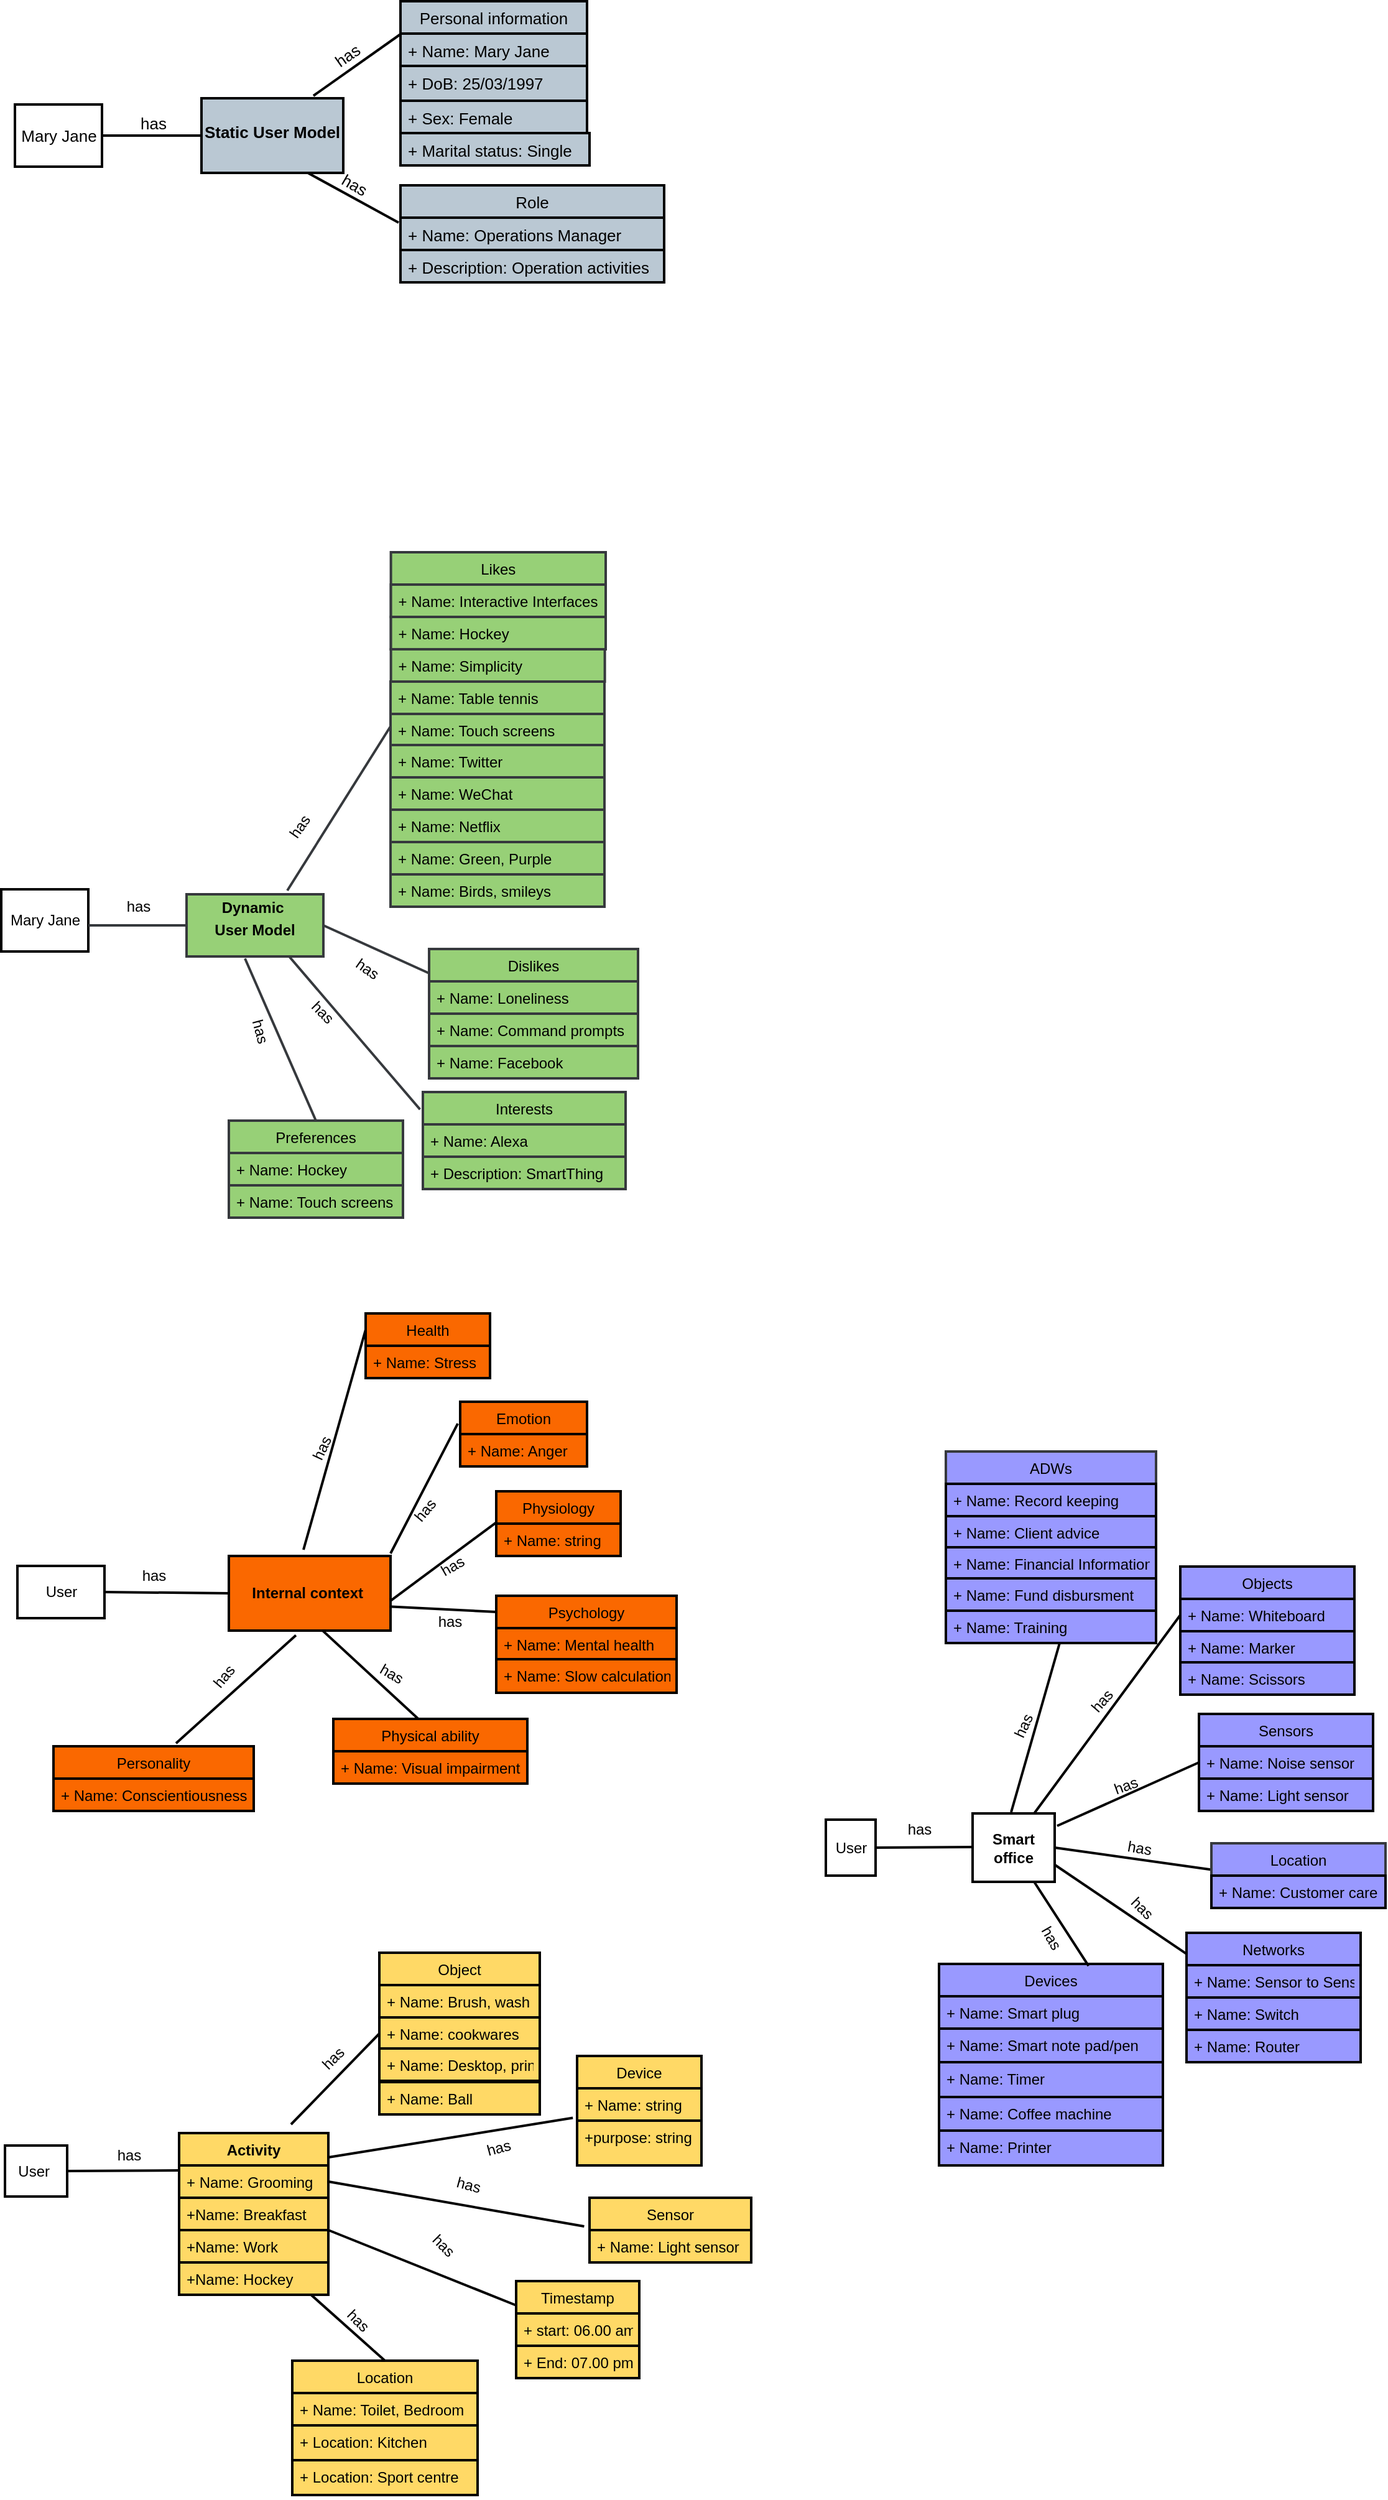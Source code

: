 <mxfile version="20.5.3" type="github">
  <diagram id="Bp2Dv1LTaWJT7jzbfcM8" name="Page-1">
    <mxGraphModel dx="1422" dy="1513" grid="0" gridSize="10" guides="1" tooltips="1" connect="1" arrows="1" fold="1" page="1" pageScale="1" pageWidth="827" pageHeight="1169" math="0" shadow="0">
      <root>
        <mxCell id="0" />
        <mxCell id="1" parent="0" />
        <mxCell id="ATSnxGeb57XHxsGHP6tk-2" value="Personal information" style="swimlane;fontStyle=0;childLayout=stackLayout;horizontal=1;startSize=26;fillColor=#BAC8D3;horizontalStack=0;resizeParent=1;resizeParentMax=0;resizeLast=0;collapsible=1;marginBottom=0;strokeColor=#000000;strokeWidth=2;fontSize=13;" parent="1" vertex="1">
          <mxGeometry x="-442" y="-273" width="150" height="106" as="geometry" />
        </mxCell>
        <mxCell id="ATSnxGeb57XHxsGHP6tk-3" value="+ Name: Mary Jane" style="text;strokeColor=#000000;fillColor=#bac8d3;align=left;verticalAlign=top;spacingLeft=4;spacingRight=4;overflow=hidden;rotatable=0;points=[[0,0.5],[1,0.5]];portConstraint=eastwest;strokeWidth=2;fontSize=13;" parent="ATSnxGeb57XHxsGHP6tk-2" vertex="1">
          <mxGeometry y="26" width="150" height="26" as="geometry" />
        </mxCell>
        <mxCell id="ATSnxGeb57XHxsGHP6tk-4" value="+ DoB: 25/03/1997" style="text;strokeColor=#000000;fillColor=#bac8d3;align=left;verticalAlign=top;spacingLeft=4;spacingRight=4;overflow=hidden;rotatable=0;points=[[0,0.5],[1,0.5]];portConstraint=eastwest;strokeWidth=2;fontSize=13;" parent="ATSnxGeb57XHxsGHP6tk-2" vertex="1">
          <mxGeometry y="52" width="150" height="28" as="geometry" />
        </mxCell>
        <mxCell id="ATSnxGeb57XHxsGHP6tk-5" value="+ Sex: Female" style="text;strokeColor=#000000;fillColor=#bac8d3;align=left;verticalAlign=top;spacingLeft=4;spacingRight=4;overflow=hidden;rotatable=0;points=[[0,0.5],[1,0.5]];portConstraint=eastwest;strokeWidth=2;fontSize=13;" parent="ATSnxGeb57XHxsGHP6tk-2" vertex="1">
          <mxGeometry y="80" width="150" height="26" as="geometry" />
        </mxCell>
        <mxCell id="ATSnxGeb57XHxsGHP6tk-6" value="Role" style="swimlane;fontStyle=0;childLayout=stackLayout;horizontal=1;startSize=26;fillColor=#bac8d3;horizontalStack=0;resizeParent=1;resizeParentMax=0;resizeLast=0;collapsible=1;marginBottom=0;strokeColor=#000000;strokeWidth=2;fontSize=13;" parent="1" vertex="1">
          <mxGeometry x="-442" y="-125" width="212" height="78" as="geometry" />
        </mxCell>
        <mxCell id="ATSnxGeb57XHxsGHP6tk-7" value="+ Name: Operations Manager" style="text;strokeColor=#000000;fillColor=#bac8d3;align=left;verticalAlign=top;spacingLeft=4;spacingRight=4;overflow=hidden;rotatable=0;points=[[0,0.5],[1,0.5]];portConstraint=eastwest;strokeWidth=2;fontSize=13;" parent="ATSnxGeb57XHxsGHP6tk-6" vertex="1">
          <mxGeometry y="26" width="212" height="26" as="geometry" />
        </mxCell>
        <mxCell id="ATSnxGeb57XHxsGHP6tk-8" value="+ Description: Operation activities" style="text;strokeColor=#000000;fillColor=#bac8d3;align=left;verticalAlign=top;spacingLeft=4;spacingRight=4;overflow=hidden;rotatable=0;points=[[0,0.5],[1,0.5]];portConstraint=eastwest;strokeWidth=2;fontSize=13;" parent="ATSnxGeb57XHxsGHP6tk-6" vertex="1">
          <mxGeometry y="52" width="212" height="26" as="geometry" />
        </mxCell>
        <mxCell id="ATSnxGeb57XHxsGHP6tk-9" value="" style="endArrow=none;html=1;rounded=0;fillColor=#bac8d3;strokeColor=#000000;strokeWidth=2;entryX=0;entryY=0.25;entryDx=0;entryDy=0;fontSize=13;" parent="1" target="ATSnxGeb57XHxsGHP6tk-2" edge="1">
          <mxGeometry width="50" height="50" relative="1" as="geometry">
            <mxPoint x="-512" y="-197" as="sourcePoint" />
            <mxPoint x="-282" y="-315" as="targetPoint" />
          </mxGeometry>
        </mxCell>
        <mxCell id="ATSnxGeb57XHxsGHP6tk-10" value="" style="endArrow=none;html=1;rounded=0;exitX=0.75;exitY=1;exitDx=0;exitDy=0;entryX=-0.007;entryY=0.154;entryDx=0;entryDy=0;entryPerimeter=0;fillColor=#bac8d3;strokeColor=#000000;strokeWidth=2;fontSize=13;" parent="1" source="ATSnxGeb57XHxsGHP6tk-13" target="ATSnxGeb57XHxsGHP6tk-7" edge="1">
          <mxGeometry width="50" height="50" relative="1" as="geometry">
            <mxPoint x="-397" y="-175" as="sourcePoint" />
            <mxPoint x="-282" y="-115" as="targetPoint" />
          </mxGeometry>
        </mxCell>
        <mxCell id="ATSnxGeb57XHxsGHP6tk-11" value="has" style="text;html=1;align=center;verticalAlign=middle;resizable=0;points=[];autosize=1;rotation=30;strokeWidth=0;strokeColor=none;fontSize=13;" parent="1" vertex="1">
          <mxGeometry x="-495" y="-136" width="31" height="20" as="geometry" />
        </mxCell>
        <mxCell id="ATSnxGeb57XHxsGHP6tk-12" value="Mary Jane" style="html=1;strokeWidth=2;strokeColor=#000000;fontSize=13;" parent="1" vertex="1">
          <mxGeometry x="-752" y="-190" width="70" height="50" as="geometry" />
        </mxCell>
        <mxCell id="ATSnxGeb57XHxsGHP6tk-13" value="&lt;p style=&quot;margin: 4px 0px 0px; text-align: center; font-size: 13px;&quot;&gt;&lt;br style=&quot;font-size: 13px;&quot;&gt;&lt;b style=&quot;font-size: 13px;&quot;&gt;Static User Model&lt;/b&gt;&lt;/p&gt;" style="verticalAlign=top;align=left;overflow=fill;fontSize=13;fontFamily=Helvetica;html=1;strokeColor=#000000;strokeWidth=2;fillColor=#bac8d3;" parent="1" vertex="1">
          <mxGeometry x="-602" y="-195" width="114" height="60" as="geometry" />
        </mxCell>
        <mxCell id="ATSnxGeb57XHxsGHP6tk-14" value="" style="endArrow=none;html=1;rounded=0;strokeWidth=2;entryX=0;entryY=0.5;entryDx=0;entryDy=0;strokeColor=#000000;fontSize=13;" parent="1" target="ATSnxGeb57XHxsGHP6tk-13" edge="1">
          <mxGeometry width="50" height="50" relative="1" as="geometry">
            <mxPoint x="-682" y="-165" as="sourcePoint" />
            <mxPoint x="-532" y="-215" as="targetPoint" />
          </mxGeometry>
        </mxCell>
        <mxCell id="ATSnxGeb57XHxsGHP6tk-15" value="has" style="text;html=1;align=center;verticalAlign=middle;resizable=0;points=[];autosize=1;rotation=-35;strokeWidth=0;strokeColor=none;fontSize=13;" parent="1" vertex="1">
          <mxGeometry x="-501" y="-239" width="31" height="20" as="geometry" />
        </mxCell>
        <mxCell id="ATSnxGeb57XHxsGHP6tk-16" value="has" style="text;html=1;align=center;verticalAlign=middle;resizable=0;points=[];autosize=1;strokeColor=none;fillColor=none;fontSize=13;" parent="1" vertex="1">
          <mxGeometry x="-657" y="-185" width="31" height="20" as="geometry" />
        </mxCell>
        <mxCell id="ATSnxGeb57XHxsGHP6tk-17" value="+ Marital status: Single" style="text;strokeColor=#000000;fillColor=#bac8d3;align=left;verticalAlign=top;spacingLeft=4;spacingRight=4;overflow=hidden;rotatable=0;points=[[0,0.5],[1,0.5]];portConstraint=eastwest;strokeWidth=2;fontSize=13;" parent="1" vertex="1">
          <mxGeometry x="-442" y="-167" width="152" height="26" as="geometry" />
        </mxCell>
        <mxCell id="ATSnxGeb57XHxsGHP6tk-18" value="Mary Jane" style="html=1;strokeWidth=2;" parent="1" vertex="1">
          <mxGeometry x="-763" y="441" width="70" height="50" as="geometry" />
        </mxCell>
        <mxCell id="ATSnxGeb57XHxsGHP6tk-19" value="&lt;p style=&quot;margin: 0px ; margin-top: 4px ; text-align: center&quot;&gt;&lt;b&gt;Dynamic&amp;nbsp;&lt;/b&gt;&lt;/p&gt;&lt;p style=&quot;margin: 0px ; margin-top: 4px ; text-align: center&quot;&gt;&lt;b&gt;User Model&lt;/b&gt;&lt;/p&gt;" style="verticalAlign=top;align=left;overflow=fill;fontSize=12;fontFamily=Helvetica;html=1;strokeColor=#36393d;strokeWidth=2;fillColor=#97D077;" parent="1" vertex="1">
          <mxGeometry x="-614" y="445" width="110" height="50" as="geometry" />
        </mxCell>
        <mxCell id="ATSnxGeb57XHxsGHP6tk-20" value="" style="endArrow=none;html=1;rounded=0;strokeWidth=2;entryX=0;entryY=0.5;entryDx=0;entryDy=0;fillColor=#cdeb8b;strokeColor=#36393d;" parent="1" target="ATSnxGeb57XHxsGHP6tk-19" edge="1">
          <mxGeometry width="50" height="50" relative="1" as="geometry">
            <mxPoint x="-693" y="470" as="sourcePoint" />
            <mxPoint x="-614" y="465" as="targetPoint" />
          </mxGeometry>
        </mxCell>
        <mxCell id="ATSnxGeb57XHxsGHP6tk-21" value="has" style="text;html=1;align=center;verticalAlign=middle;resizable=0;points=[];autosize=1;strokeColor=#FFFFFF;fillColor=#FFFFFF;strokeWidth=2;" parent="1" vertex="1">
          <mxGeometry x="-668" y="445" width="30" height="20" as="geometry" />
        </mxCell>
        <mxCell id="ATSnxGeb57XHxsGHP6tk-22" value="Likes" style="swimlane;fontStyle=0;childLayout=stackLayout;horizontal=1;startSize=26;fillColor=#97D077;horizontalStack=0;resizeParent=1;resizeParentMax=0;resizeLast=0;collapsible=1;marginBottom=0;strokeColor=#36393d;strokeWidth=2;" parent="1" vertex="1">
          <mxGeometry x="-449.71" y="170" width="172.71" height="78" as="geometry" />
        </mxCell>
        <mxCell id="ATSnxGeb57XHxsGHP6tk-23" value="+ Name: Interactive Interfaces" style="text;strokeColor=#36393d;fillColor=#97D077;align=left;verticalAlign=top;spacingLeft=4;spacingRight=4;overflow=hidden;rotatable=0;points=[[0,0.5],[1,0.5]];portConstraint=eastwest;strokeWidth=2;" parent="ATSnxGeb57XHxsGHP6tk-22" vertex="1">
          <mxGeometry y="26" width="172.71" height="26" as="geometry" />
        </mxCell>
        <mxCell id="ATSnxGeb57XHxsGHP6tk-24" value="+ Name: Hockey" style="text;strokeColor=#36393d;fillColor=#97D077;align=left;verticalAlign=top;spacingLeft=4;spacingRight=4;overflow=hidden;rotatable=0;points=[[0,0.5],[1,0.5]];portConstraint=eastwest;strokeWidth=2;" parent="ATSnxGeb57XHxsGHP6tk-22" vertex="1">
          <mxGeometry y="52" width="172.71" height="26" as="geometry" />
        </mxCell>
        <mxCell id="ATSnxGeb57XHxsGHP6tk-25" value="Dislikes" style="swimlane;fontStyle=0;childLayout=stackLayout;horizontal=1;startSize=26;fillColor=#97D077;horizontalStack=0;resizeParent=1;resizeParentMax=0;resizeLast=0;collapsible=1;marginBottom=0;strokeColor=#36393d;strokeWidth=2;" parent="1" vertex="1">
          <mxGeometry x="-419" y="489" width="168" height="78" as="geometry" />
        </mxCell>
        <mxCell id="ATSnxGeb57XHxsGHP6tk-26" value="+ Name: Loneliness" style="text;strokeColor=#36393d;fillColor=#97D077;align=left;verticalAlign=top;spacingLeft=4;spacingRight=4;overflow=hidden;rotatable=0;points=[[0,0.5],[1,0.5]];portConstraint=eastwest;strokeWidth=2;" parent="ATSnxGeb57XHxsGHP6tk-25" vertex="1">
          <mxGeometry y="26" width="168" height="26" as="geometry" />
        </mxCell>
        <mxCell id="ATSnxGeb57XHxsGHP6tk-27" value="+ Name: Command prompts" style="text;strokeColor=#36393d;fillColor=#97D077;align=left;verticalAlign=top;spacingLeft=4;spacingRight=4;overflow=hidden;rotatable=0;points=[[0,0.5],[1,0.5]];portConstraint=eastwest;strokeWidth=2;" parent="ATSnxGeb57XHxsGHP6tk-25" vertex="1">
          <mxGeometry y="52" width="168" height="26" as="geometry" />
        </mxCell>
        <mxCell id="ATSnxGeb57XHxsGHP6tk-28" value="Preferences" style="swimlane;fontStyle=0;childLayout=stackLayout;horizontal=1;startSize=26;fillColor=#97D077;horizontalStack=0;resizeParent=1;resizeParentMax=0;resizeLast=0;collapsible=1;marginBottom=0;strokeColor=#36393d;strokeWidth=2;" parent="1" vertex="1">
          <mxGeometry x="-580" y="627" width="140" height="78" as="geometry" />
        </mxCell>
        <mxCell id="ATSnxGeb57XHxsGHP6tk-29" value="+ Name: Hockey" style="text;strokeColor=#36393d;fillColor=#97D077;align=left;verticalAlign=top;spacingLeft=4;spacingRight=4;overflow=hidden;rotatable=0;points=[[0,0.5],[1,0.5]];portConstraint=eastwest;strokeWidth=2;" parent="ATSnxGeb57XHxsGHP6tk-28" vertex="1">
          <mxGeometry y="26" width="140" height="26" as="geometry" />
        </mxCell>
        <mxCell id="ATSnxGeb57XHxsGHP6tk-30" value="+ Name: Touch screens" style="text;strokeColor=#36393d;fillColor=#97D077;align=left;verticalAlign=top;spacingLeft=4;spacingRight=4;overflow=hidden;rotatable=0;points=[[0,0.5],[1,0.5]];portConstraint=eastwest;strokeWidth=2;" parent="ATSnxGeb57XHxsGHP6tk-28" vertex="1">
          <mxGeometry y="52" width="140" height="26" as="geometry" />
        </mxCell>
        <mxCell id="ATSnxGeb57XHxsGHP6tk-31" value="Interests" style="swimlane;fontStyle=0;childLayout=stackLayout;horizontal=1;startSize=26;fillColor=#97D077;horizontalStack=0;resizeParent=1;resizeParentMax=0;resizeLast=0;collapsible=1;marginBottom=0;strokeColor=#36393d;strokeWidth=2;" parent="1" vertex="1">
          <mxGeometry x="-424" y="604" width="163" height="78" as="geometry" />
        </mxCell>
        <mxCell id="ATSnxGeb57XHxsGHP6tk-32" value="+ Name: Alexa" style="text;strokeColor=#36393d;fillColor=#97D077;align=left;verticalAlign=top;spacingLeft=4;spacingRight=4;overflow=hidden;rotatable=0;points=[[0,0.5],[1,0.5]];portConstraint=eastwest;strokeWidth=2;" parent="ATSnxGeb57XHxsGHP6tk-31" vertex="1">
          <mxGeometry y="26" width="163" height="26" as="geometry" />
        </mxCell>
        <mxCell id="ATSnxGeb57XHxsGHP6tk-33" value="+ Description: SmartThing" style="text;strokeColor=#36393d;fillColor=#97D077;align=left;verticalAlign=top;spacingLeft=4;spacingRight=4;overflow=hidden;rotatable=0;points=[[0,0.5],[1,0.5]];portConstraint=eastwest;strokeWidth=2;" parent="ATSnxGeb57XHxsGHP6tk-31" vertex="1">
          <mxGeometry y="52" width="163" height="26" as="geometry" />
        </mxCell>
        <mxCell id="ATSnxGeb57XHxsGHP6tk-34" value="" style="endArrow=none;html=1;rounded=0;strokeWidth=2;fillColor=#cdeb8b;strokeColor=#36393d;" parent="1" edge="1">
          <mxGeometry width="50" height="50" relative="1" as="geometry">
            <mxPoint x="-533" y="442" as="sourcePoint" />
            <mxPoint x="-450" y="310" as="targetPoint" />
          </mxGeometry>
        </mxCell>
        <mxCell id="ATSnxGeb57XHxsGHP6tk-35" value="" style="endArrow=none;html=1;rounded=0;strokeWidth=2;exitX=1;exitY=0.5;exitDx=0;exitDy=0;entryX=0;entryY=0.25;entryDx=0;entryDy=0;fillColor=#cdeb8b;strokeColor=#36393d;" parent="1" source="ATSnxGeb57XHxsGHP6tk-19" target="ATSnxGeb57XHxsGHP6tk-25" edge="1">
          <mxGeometry width="50" height="50" relative="1" as="geometry">
            <mxPoint x="-563" y="585" as="sourcePoint" />
            <mxPoint x="-433" y="505" as="targetPoint" />
          </mxGeometry>
        </mxCell>
        <mxCell id="ATSnxGeb57XHxsGHP6tk-36" value="" style="endArrow=none;html=1;rounded=0;strokeWidth=2;entryX=0.427;entryY=1.033;entryDx=0;entryDy=0;entryPerimeter=0;fillColor=#cdeb8b;strokeColor=#36393d;exitX=0.5;exitY=0;exitDx=0;exitDy=0;" parent="1" source="ATSnxGeb57XHxsGHP6tk-28" target="ATSnxGeb57XHxsGHP6tk-19" edge="1">
          <mxGeometry width="50" height="50" relative="1" as="geometry">
            <mxPoint x="-566" y="625" as="sourcePoint" />
            <mxPoint x="-583" y="553" as="targetPoint" />
          </mxGeometry>
        </mxCell>
        <mxCell id="ATSnxGeb57XHxsGHP6tk-37" value="" style="endArrow=none;html=1;rounded=0;strokeWidth=2;exitX=0.75;exitY=1;exitDx=0;exitDy=0;entryX=-0.014;entryY=0.179;entryDx=0;entryDy=0;entryPerimeter=0;fillColor=#cdeb8b;strokeColor=#36393d;" parent="1" source="ATSnxGeb57XHxsGHP6tk-19" target="ATSnxGeb57XHxsGHP6tk-31" edge="1">
          <mxGeometry width="50" height="50" relative="1" as="geometry">
            <mxPoint x="-533" y="585" as="sourcePoint" />
            <mxPoint x="-483" y="535" as="targetPoint" />
          </mxGeometry>
        </mxCell>
        <mxCell id="ATSnxGeb57XHxsGHP6tk-38" value="has" style="text;html=1;align=center;verticalAlign=middle;resizable=0;points=[];autosize=1;strokeColor=#FFFFFF;fillColor=#FFFFFF;rotation=-55;strokeWidth=0;" parent="1" vertex="1">
          <mxGeometry x="-538" y="381" width="30" height="20" as="geometry" />
        </mxCell>
        <mxCell id="ATSnxGeb57XHxsGHP6tk-39" value="has" style="text;html=1;align=center;verticalAlign=middle;resizable=0;points=[];autosize=1;strokeColor=#FFFFFF;fillColor=#FFFFFF;rotation=35;strokeWidth=0;" parent="1" vertex="1">
          <mxGeometry x="-484" y="495" width="30" height="20" as="geometry" />
        </mxCell>
        <mxCell id="ATSnxGeb57XHxsGHP6tk-40" value="has" style="text;html=1;align=center;verticalAlign=middle;resizable=0;points=[];autosize=1;rotation=45;" parent="1" vertex="1">
          <mxGeometry x="-519.76" y="530" width="30" height="20" as="geometry" />
        </mxCell>
        <mxCell id="ATSnxGeb57XHxsGHP6tk-41" value="has" style="text;html=1;align=center;verticalAlign=middle;resizable=0;points=[];autosize=1;rotation=75;" parent="1" vertex="1">
          <mxGeometry x="-570" y="545" width="30" height="20" as="geometry" />
        </mxCell>
        <mxCell id="ATSnxGeb57XHxsGHP6tk-42" value="+ Name: Table tennis" style="text;strokeColor=#36393d;fillColor=#97D077;align=left;verticalAlign=top;spacingLeft=4;spacingRight=4;overflow=hidden;rotatable=0;points=[[0,0.5],[1,0.5]];portConstraint=eastwest;strokeWidth=2;" parent="1" vertex="1">
          <mxGeometry x="-450" y="274" width="172" height="26" as="geometry" />
        </mxCell>
        <mxCell id="ATSnxGeb57XHxsGHP6tk-43" value="+ Name: Touch screens" style="text;strokeColor=#36393d;fillColor=#97D077;align=left;verticalAlign=top;spacingLeft=4;spacingRight=4;overflow=hidden;rotatable=0;points=[[0,0.5],[1,0.5]];portConstraint=eastwest;strokeWidth=2;" parent="1" vertex="1">
          <mxGeometry x="-450" y="300" width="172" height="26" as="geometry" />
        </mxCell>
        <mxCell id="ATSnxGeb57XHxsGHP6tk-45" value="+ Name: Twitter" style="text;strokeColor=#36393d;fillColor=#97D077;align=left;verticalAlign=top;spacingLeft=4;spacingRight=4;overflow=hidden;rotatable=0;points=[[0,0.5],[1,0.5]];portConstraint=eastwest;strokeWidth=2;" parent="1" vertex="1">
          <mxGeometry x="-450" y="325" width="172" height="26" as="geometry" />
        </mxCell>
        <mxCell id="ATSnxGeb57XHxsGHP6tk-46" value="+ Name: WeChat" style="text;strokeColor=#36393d;fillColor=#97D077;align=left;verticalAlign=top;spacingLeft=4;spacingRight=4;overflow=hidden;rotatable=0;points=[[0,0.5],[1,0.5]];portConstraint=eastwest;strokeWidth=2;" parent="1" vertex="1">
          <mxGeometry x="-450" y="351" width="172" height="26" as="geometry" />
        </mxCell>
        <mxCell id="ATSnxGeb57XHxsGHP6tk-47" value="+ Name: Netflix" style="text;strokeColor=#36393d;fillColor=#97D077;align=left;verticalAlign=top;spacingLeft=4;spacingRight=4;overflow=hidden;rotatable=0;points=[[0,0.5],[1,0.5]];portConstraint=eastwest;strokeWidth=2;" parent="1" vertex="1">
          <mxGeometry x="-450" y="377" width="172" height="26" as="geometry" />
        </mxCell>
        <mxCell id="ATSnxGeb57XHxsGHP6tk-48" value="+ Name: Facebook" style="text;strokeColor=#36393d;fillColor=#97D077;align=left;verticalAlign=top;spacingLeft=4;spacingRight=4;overflow=hidden;rotatable=0;points=[[0,0.5],[1,0.5]];portConstraint=eastwest;strokeWidth=2;" parent="1" vertex="1">
          <mxGeometry x="-419" y="567" width="168" height="26" as="geometry" />
        </mxCell>
        <mxCell id="ATSnxGeb57XHxsGHP6tk-49" value="User" style="html=1;fontSize=12;strokeWidth=2;" parent="1" vertex="1">
          <mxGeometry x="-750" y="985" width="70" height="42" as="geometry" />
        </mxCell>
        <mxCell id="ATSnxGeb57XHxsGHP6tk-50" value="Psychology" style="swimlane;fontStyle=0;align=center;verticalAlign=top;childLayout=stackLayout;horizontal=1;startSize=26;horizontalStack=0;resizeParent=1;resizeParentMax=0;resizeLast=0;collapsible=1;marginBottom=0;fillColor=#fa6800;strokeColor=#000000;strokeWidth=2;fontColor=#000000;fontSize=12;" parent="1" vertex="1">
          <mxGeometry x="-365" y="1009" width="145" height="52" as="geometry" />
        </mxCell>
        <mxCell id="ATSnxGeb57XHxsGHP6tk-51" value="+ Name: Mental health" style="text;strokeColor=#000000;fillColor=#fa6800;align=left;verticalAlign=top;spacingLeft=4;spacingRight=4;overflow=hidden;rotatable=0;points=[[0,0.5],[1,0.5]];portConstraint=eastwest;strokeWidth=2;fontColor=#000000;fontSize=12;" parent="ATSnxGeb57XHxsGHP6tk-50" vertex="1">
          <mxGeometry y="26" width="145" height="26" as="geometry" />
        </mxCell>
        <mxCell id="ATSnxGeb57XHxsGHP6tk-53" value="Health" style="swimlane;fontStyle=0;align=center;verticalAlign=top;childLayout=stackLayout;horizontal=1;startSize=26;horizontalStack=0;resizeParent=1;resizeParentMax=0;resizeLast=0;collapsible=1;marginBottom=0;fillColor=#fa6800;strokeColor=#000000;strokeWidth=2;fontColor=#000000;fontSize=12;" parent="1" vertex="1">
          <mxGeometry x="-470" y="782" width="100" height="52" as="geometry" />
        </mxCell>
        <mxCell id="ATSnxGeb57XHxsGHP6tk-54" value="+ Name: Stress" style="text;strokeColor=#000000;fillColor=#fa6800;align=left;verticalAlign=top;spacingLeft=4;spacingRight=4;overflow=hidden;rotatable=0;points=[[0,0.5],[1,0.5]];portConstraint=eastwest;strokeWidth=2;fontColor=#000000;fontSize=12;" parent="ATSnxGeb57XHxsGHP6tk-53" vertex="1">
          <mxGeometry y="26" width="100" height="26" as="geometry" />
        </mxCell>
        <mxCell id="ATSnxGeb57XHxsGHP6tk-56" value="Emotion" style="swimlane;fontStyle=0;align=center;verticalAlign=top;childLayout=stackLayout;horizontal=1;startSize=26;horizontalStack=0;resizeParent=1;resizeParentMax=0;resizeLast=0;collapsible=1;marginBottom=0;fillColor=#FA6800;strokeColor=#000000;strokeWidth=2;fontColor=#000000;fontSize=12;" parent="1" vertex="1">
          <mxGeometry x="-394" y="853" width="102" height="52" as="geometry" />
        </mxCell>
        <mxCell id="ATSnxGeb57XHxsGHP6tk-57" value="+ Name: Anger" style="text;strokeColor=#000000;fillColor=#fa6800;align=left;verticalAlign=top;spacingLeft=4;spacingRight=4;overflow=hidden;rotatable=0;points=[[0,0.5],[1,0.5]];portConstraint=eastwest;strokeWidth=2;fontColor=#000000;fontSize=12;" parent="ATSnxGeb57XHxsGHP6tk-56" vertex="1">
          <mxGeometry y="26" width="102" height="26" as="geometry" />
        </mxCell>
        <mxCell id="ATSnxGeb57XHxsGHP6tk-59" value="Physiology" style="swimlane;fontStyle=0;align=center;verticalAlign=top;childLayout=stackLayout;horizontal=1;startSize=26;horizontalStack=0;resizeParent=1;resizeParentMax=0;resizeLast=0;collapsible=1;marginBottom=0;fillColor=#fa6800;strokeColor=#000000;strokeWidth=2;fontColor=#000000;fontSize=12;" parent="1" vertex="1">
          <mxGeometry x="-365" y="925" width="100" height="52" as="geometry" />
        </mxCell>
        <mxCell id="ATSnxGeb57XHxsGHP6tk-60" value="+ Name: string" style="text;strokeColor=#000000;fillColor=#fa6800;align=left;verticalAlign=top;spacingLeft=4;spacingRight=4;overflow=hidden;rotatable=0;points=[[0,0.5],[1,0.5]];portConstraint=eastwest;strokeWidth=2;fontColor=#000000;fontSize=12;" parent="ATSnxGeb57XHxsGHP6tk-59" vertex="1">
          <mxGeometry y="26" width="100" height="26" as="geometry" />
        </mxCell>
        <mxCell id="ATSnxGeb57XHxsGHP6tk-62" value="" style="endArrow=none;html=1;rounded=0;entryX=0;entryY=0.25;entryDx=0;entryDy=0;fontSize=12;strokeWidth=2;" parent="1" target="ATSnxGeb57XHxsGHP6tk-53" edge="1">
          <mxGeometry width="50" height="50" relative="1" as="geometry">
            <mxPoint x="-520" y="972" as="sourcePoint" />
            <mxPoint x="-460" y="802" as="targetPoint" />
          </mxGeometry>
        </mxCell>
        <mxCell id="ATSnxGeb57XHxsGHP6tk-63" value="" style="endArrow=none;html=1;rounded=0;exitX=1;exitY=0.25;exitDx=0;exitDy=0;entryX=-0.019;entryY=0.337;entryDx=0;entryDy=0;entryPerimeter=0;fontSize=12;strokeWidth=2;" parent="1" target="ATSnxGeb57XHxsGHP6tk-56" edge="1">
          <mxGeometry width="50" height="50" relative="1" as="geometry">
            <mxPoint x="-450" y="975" as="sourcePoint" />
            <mxPoint x="-350" y="932" as="targetPoint" />
          </mxGeometry>
        </mxCell>
        <mxCell id="ATSnxGeb57XHxsGHP6tk-64" value="" style="endArrow=none;html=1;rounded=0;exitX=1;exitY=0.962;exitDx=0;exitDy=0;entryX=0;entryY=-0.038;entryDx=0;entryDy=0;entryPerimeter=0;exitPerimeter=0;fontSize=12;strokeWidth=2;" parent="1" target="ATSnxGeb57XHxsGHP6tk-60" edge="1">
          <mxGeometry width="50" height="50" relative="1" as="geometry">
            <mxPoint x="-450" y="1013.012" as="sourcePoint" />
            <mxPoint x="-370" y="1032" as="targetPoint" />
          </mxGeometry>
        </mxCell>
        <mxCell id="ATSnxGeb57XHxsGHP6tk-65" value="" style="endArrow=none;html=1;rounded=0;entryX=0;entryY=0.25;entryDx=0;entryDy=0;exitX=0.757;exitY=1.077;exitDx=0;exitDy=0;exitPerimeter=0;fontSize=12;strokeWidth=2;" parent="1" target="ATSnxGeb57XHxsGHP6tk-50" edge="1">
          <mxGeometry width="50" height="50" relative="1" as="geometry">
            <mxPoint x="-484.02" y="1016.002" as="sourcePoint" />
            <mxPoint x="-500" y="1082" as="targetPoint" />
          </mxGeometry>
        </mxCell>
        <mxCell id="ATSnxGeb57XHxsGHP6tk-66" value="" style="endArrow=none;html=1;rounded=0;exitX=1;exitY=0.5;exitDx=0;exitDy=0;entryX=0;entryY=0.5;entryDx=0;entryDy=0;fontSize=12;strokeWidth=2;" parent="1" source="ATSnxGeb57XHxsGHP6tk-49" target="ATSnxGeb57XHxsGHP6tk-77" edge="1">
          <mxGeometry width="50" height="50" relative="1" as="geometry">
            <mxPoint x="-660" y="1032" as="sourcePoint" />
            <mxPoint x="-590" y="1007.994" as="targetPoint" />
          </mxGeometry>
        </mxCell>
        <mxCell id="ATSnxGeb57XHxsGHP6tk-67" value="has" style="text;html=1;strokeColor=none;fillColor=none;align=center;verticalAlign=middle;whiteSpace=wrap;rounded=0;fontSize=12;strokeWidth=2;" parent="1" vertex="1">
          <mxGeometry x="-670" y="978" width="60" height="30" as="geometry" />
        </mxCell>
        <mxCell id="ATSnxGeb57XHxsGHP6tk-68" value="has" style="text;html=1;strokeColor=none;fillColor=none;align=center;verticalAlign=middle;whiteSpace=wrap;rounded=0;rotation=-65;fontSize=12;strokeWidth=2;" parent="1" vertex="1">
          <mxGeometry x="-534.76" y="875" width="60" height="30" as="geometry" />
        </mxCell>
        <mxCell id="ATSnxGeb57XHxsGHP6tk-69" value="has" style="text;html=1;strokeColor=none;fillColor=none;align=center;verticalAlign=middle;whiteSpace=wrap;rounded=0;rotation=-50;fontSize=12;strokeWidth=2;" parent="1" vertex="1">
          <mxGeometry x="-451.73" y="925" width="60" height="30" as="geometry" />
        </mxCell>
        <mxCell id="ATSnxGeb57XHxsGHP6tk-70" value="has" style="text;html=1;strokeColor=none;fillColor=none;align=center;verticalAlign=middle;whiteSpace=wrap;rounded=0;rotation=-30;fontSize=12;strokeWidth=2;" parent="1" vertex="1">
          <mxGeometry x="-429.56" y="970" width="60" height="30" as="geometry" />
        </mxCell>
        <mxCell id="ATSnxGeb57XHxsGHP6tk-71" value="has" style="text;html=1;strokeColor=none;fillColor=none;align=center;verticalAlign=middle;whiteSpace=wrap;rounded=0;rotation=0;fontSize=12;strokeWidth=2;" parent="1" vertex="1">
          <mxGeometry x="-432" y="1015" width="60" height="30" as="geometry" />
        </mxCell>
        <mxCell id="ATSnxGeb57XHxsGHP6tk-72" value="Physical ability" style="swimlane;fontStyle=0;align=center;verticalAlign=top;childLayout=stackLayout;horizontal=1;startSize=26;horizontalStack=0;resizeParent=1;resizeParentMax=0;resizeLast=0;collapsible=1;marginBottom=0;fillColor=#FA6800;strokeColor=#000000;strokeWidth=2;fontColor=#000000;fontSize=12;" parent="1" vertex="1">
          <mxGeometry x="-496" y="1108" width="156" height="52" as="geometry" />
        </mxCell>
        <mxCell id="ATSnxGeb57XHxsGHP6tk-73" value="+ Name: Visual impairment" style="text;strokeColor=#000000;fillColor=#FA6800;align=left;verticalAlign=top;spacingLeft=4;spacingRight=4;overflow=hidden;rotatable=0;points=[[0,0.5],[1,0.5]];portConstraint=eastwest;strokeWidth=2;fontColor=#000000;fontSize=12;" parent="ATSnxGeb57XHxsGHP6tk-72" vertex="1">
          <mxGeometry y="26" width="156" height="26" as="geometry" />
        </mxCell>
        <mxCell id="ATSnxGeb57XHxsGHP6tk-75" value="" style="endArrow=none;html=1;rounded=0;entryX=0.438;entryY=0;entryDx=0;entryDy=0;entryPerimeter=0;startArrow=none;exitX=0.538;exitY=0.917;exitDx=0;exitDy=0;exitPerimeter=0;fontSize=12;strokeWidth=2;" parent="1" source="ATSnxGeb57XHxsGHP6tk-77" target="ATSnxGeb57XHxsGHP6tk-72" edge="1">
          <mxGeometry width="50" height="50" relative="1" as="geometry">
            <mxPoint x="-510" y="1042" as="sourcePoint" />
            <mxPoint x="-520" y="1052" as="targetPoint" />
          </mxGeometry>
        </mxCell>
        <mxCell id="ATSnxGeb57XHxsGHP6tk-76" value="has" style="text;html=1;strokeColor=none;fillColor=none;align=center;verticalAlign=middle;whiteSpace=wrap;rounded=0;rotation=30;fontSize=12;strokeWidth=2;" parent="1" vertex="1">
          <mxGeometry x="-479" y="1057" width="60" height="30" as="geometry" />
        </mxCell>
        <mxCell id="ATSnxGeb57XHxsGHP6tk-77" value="&lt;b style=&quot;font-size: 12px;&quot;&gt;Internal context&amp;nbsp;&lt;/b&gt;" style="rounded=0;whiteSpace=wrap;html=1;strokeColor=#000000;strokeWidth=2;fillColor=#FA6800;fontSize=12;" parent="1" vertex="1">
          <mxGeometry x="-580" y="977" width="130" height="60" as="geometry" />
        </mxCell>
        <mxCell id="ATSnxGeb57XHxsGHP6tk-78" value="Personality" style="swimlane;fontStyle=0;align=center;verticalAlign=top;childLayout=stackLayout;horizontal=1;startSize=26;horizontalStack=0;resizeParent=1;resizeParentMax=0;resizeLast=0;collapsible=1;marginBottom=0;fillColor=#FA6800;strokeColor=#000000;strokeWidth=2;fontColor=#000000;fontSize=12;" parent="1" vertex="1">
          <mxGeometry x="-721" y="1130" width="161" height="52" as="geometry" />
        </mxCell>
        <mxCell id="ATSnxGeb57XHxsGHP6tk-79" value="+ Name: Conscientiousness" style="text;strokeColor=#000000;fillColor=#fa6800;align=left;verticalAlign=top;spacingLeft=4;spacingRight=4;overflow=hidden;rotatable=0;points=[[0,0.5],[1,0.5]];portConstraint=eastwest;strokeWidth=2;fontColor=#000000;fontSize=12;" parent="ATSnxGeb57XHxsGHP6tk-78" vertex="1">
          <mxGeometry y="26" width="161" height="26" as="geometry" />
        </mxCell>
        <mxCell id="ATSnxGeb57XHxsGHP6tk-81" value="+ Name: Slow calculations" style="text;strokeColor=#000000;fillColor=#fa6800;align=left;verticalAlign=top;spacingLeft=4;spacingRight=4;overflow=hidden;rotatable=0;points=[[0,0.5],[1,0.5]];portConstraint=eastwest;strokeWidth=2;fontColor=#000000;fontSize=12;" parent="1" vertex="1">
          <mxGeometry x="-365" y="1060" width="145" height="27" as="geometry" />
        </mxCell>
        <mxCell id="ATSnxGeb57XHxsGHP6tk-83" value="" style="endArrow=none;html=1;rounded=0;exitX=0.612;exitY=-0.046;exitDx=0;exitDy=0;exitPerimeter=0;entryX=0.415;entryY=1.063;entryDx=0;entryDy=0;entryPerimeter=0;strokeWidth=2;fontSize=12;" parent="1" source="ATSnxGeb57XHxsGHP6tk-78" target="ATSnxGeb57XHxsGHP6tk-77" edge="1">
          <mxGeometry width="50" height="50" relative="1" as="geometry">
            <mxPoint x="-680" y="1080" as="sourcePoint" />
            <mxPoint x="-630" y="1030" as="targetPoint" />
          </mxGeometry>
        </mxCell>
        <mxCell id="ATSnxGeb57XHxsGHP6tk-84" value="has" style="text;html=1;strokeColor=none;fillColor=none;align=center;verticalAlign=middle;whiteSpace=wrap;rounded=0;rotation=-50;fontSize=12;strokeWidth=2;" parent="1" vertex="1">
          <mxGeometry x="-614" y="1058.5" width="60" height="30" as="geometry" />
        </mxCell>
        <mxCell id="ATSnxGeb57XHxsGHP6tk-85" value="User&amp;nbsp;" style="rounded=0;whiteSpace=wrap;html=1;fontSize=12;strokeColor=#000000;strokeWidth=2;fillColor=#FFFFFF;" parent="1" vertex="1">
          <mxGeometry x="-760" y="1451" width="50" height="41" as="geometry" />
        </mxCell>
        <mxCell id="ATSnxGeb57XHxsGHP6tk-86" value="Object" style="swimlane;fontStyle=0;align=center;verticalAlign=top;childLayout=stackLayout;horizontal=1;startSize=26;horizontalStack=0;resizeParent=1;resizeParentMax=0;resizeLast=0;collapsible=1;marginBottom=0;fontSize=12;strokeColor=#000000;strokeWidth=2;fillColor=#FFD966;fontColor=#000000;" parent="1" vertex="1">
          <mxGeometry x="-459" y="1296" width="129" height="52" as="geometry" />
        </mxCell>
        <mxCell id="ATSnxGeb57XHxsGHP6tk-87" value="+ Name: Brush, wash" style="text;strokeColor=#000000;fillColor=#FFD966;align=left;verticalAlign=top;spacingLeft=4;spacingRight=4;overflow=hidden;rotatable=0;points=[[0,0.5],[1,0.5]];portConstraint=eastwest;fontSize=12;fontStyle=0;fontColor=#000000;strokeWidth=2;" parent="ATSnxGeb57XHxsGHP6tk-86" vertex="1">
          <mxGeometry y="26" width="129" height="26" as="geometry" />
        </mxCell>
        <mxCell id="ATSnxGeb57XHxsGHP6tk-89" value="Sensor" style="swimlane;fontStyle=0;align=center;verticalAlign=top;childLayout=stackLayout;horizontal=1;startSize=26;horizontalStack=0;resizeParent=1;resizeParentMax=0;resizeLast=0;collapsible=1;marginBottom=0;fontSize=12;strokeColor=#000000;strokeWidth=2;fillColor=#FFD966;fontColor=#000000;" parent="1" vertex="1">
          <mxGeometry x="-290" y="1493" width="130" height="52" as="geometry" />
        </mxCell>
        <mxCell id="ATSnxGeb57XHxsGHP6tk-90" value="+ Name: Light sensor" style="text;strokeColor=#000000;fillColor=#FFD966;align=left;verticalAlign=top;spacingLeft=4;spacingRight=4;overflow=hidden;rotatable=0;points=[[0,0.5],[1,0.5]];portConstraint=eastwest;fontSize=12;fontStyle=0;fontColor=#000000;strokeWidth=2;" parent="ATSnxGeb57XHxsGHP6tk-89" vertex="1">
          <mxGeometry y="26" width="130" height="26" as="geometry" />
        </mxCell>
        <mxCell id="ATSnxGeb57XHxsGHP6tk-92" value="Device" style="swimlane;fontStyle=0;align=center;verticalAlign=top;childLayout=stackLayout;horizontal=1;startSize=26;horizontalStack=0;resizeParent=1;resizeParentMax=0;resizeLast=0;collapsible=1;marginBottom=0;fontSize=12;strokeColor=#000000;strokeWidth=2;fillColor=#FFD966;fontColor=#000000;" parent="1" vertex="1">
          <mxGeometry x="-300" y="1379" width="100" height="88" as="geometry" />
        </mxCell>
        <mxCell id="ATSnxGeb57XHxsGHP6tk-93" value="+ Name: string" style="text;strokeColor=#000000;fillColor=#FFD966;align=left;verticalAlign=top;spacingLeft=4;spacingRight=4;overflow=hidden;rotatable=0;points=[[0,0.5],[1,0.5]];portConstraint=eastwest;fontSize=12;fontStyle=0;fontColor=#000000;strokeWidth=2;" parent="ATSnxGeb57XHxsGHP6tk-92" vertex="1">
          <mxGeometry y="26" width="100" height="26" as="geometry" />
        </mxCell>
        <mxCell id="ATSnxGeb57XHxsGHP6tk-94" value="+purpose: string" style="text;strokeColor=#000000;fillColor=#FFD966;align=left;verticalAlign=top;spacingLeft=4;spacingRight=4;overflow=hidden;rotatable=0;points=[[0,0.5],[1,0.5]];portConstraint=eastwest;fontSize=12;fontStyle=0;fontColor=#000000;strokeWidth=2;" parent="ATSnxGeb57XHxsGHP6tk-92" vertex="1">
          <mxGeometry y="52" width="100" height="36" as="geometry" />
        </mxCell>
        <mxCell id="ATSnxGeb57XHxsGHP6tk-95" value="Timestamp" style="swimlane;fontStyle=0;align=center;verticalAlign=top;childLayout=stackLayout;horizontal=1;startSize=26;horizontalStack=0;resizeParent=1;resizeParentMax=0;resizeLast=0;collapsible=1;marginBottom=0;fontSize=12;strokeColor=#000000;strokeWidth=2;fillColor=#FFD966;fontColor=#000000;" parent="1" vertex="1">
          <mxGeometry x="-349" y="1560" width="99" height="78" as="geometry" />
        </mxCell>
        <mxCell id="ATSnxGeb57XHxsGHP6tk-96" value="+ start: 06.00 am" style="text;strokeColor=#000000;fillColor=#FFD966;align=left;verticalAlign=top;spacingLeft=4;spacingRight=4;overflow=hidden;rotatable=0;points=[[0,0.5],[1,0.5]];portConstraint=eastwest;fontSize=12;fontStyle=0;fontColor=#000000;strokeWidth=2;" parent="ATSnxGeb57XHxsGHP6tk-95" vertex="1">
          <mxGeometry y="26" width="99" height="26" as="geometry" />
        </mxCell>
        <mxCell id="ATSnxGeb57XHxsGHP6tk-97" value="+ End: 07.00 pm" style="text;strokeColor=#000000;fillColor=#FFD966;align=left;verticalAlign=top;spacingLeft=4;spacingRight=4;overflow=hidden;rotatable=0;points=[[0,0.5],[1,0.5]];portConstraint=eastwest;fontSize=12;fontStyle=0;fontColor=#000000;strokeWidth=2;" parent="ATSnxGeb57XHxsGHP6tk-95" vertex="1">
          <mxGeometry y="52" width="99" height="26" as="geometry" />
        </mxCell>
        <mxCell id="ATSnxGeb57XHxsGHP6tk-98" value="Activity" style="swimlane;fontStyle=1;align=center;verticalAlign=top;childLayout=stackLayout;horizontal=1;startSize=26;horizontalStack=0;resizeParent=1;resizeParentMax=0;resizeLast=0;collapsible=1;marginBottom=0;fontSize=12;strokeColor=#000000;strokeWidth=2;fillColor=#FFD966;fontColor=#000000;" parent="1" vertex="1">
          <mxGeometry x="-620" y="1441" width="120" height="78" as="geometry" />
        </mxCell>
        <mxCell id="ATSnxGeb57XHxsGHP6tk-99" value="+ Name: Grooming" style="text;strokeColor=#000000;fillColor=#FFD966;align=left;verticalAlign=top;spacingLeft=4;spacingRight=4;overflow=hidden;rotatable=0;points=[[0,0.5],[1,0.5]];portConstraint=eastwest;fontSize=12;fontStyle=0;fontColor=#000000;strokeWidth=2;" parent="ATSnxGeb57XHxsGHP6tk-98" vertex="1">
          <mxGeometry y="26" width="120" height="26" as="geometry" />
        </mxCell>
        <mxCell id="ATSnxGeb57XHxsGHP6tk-100" value="+Name: Breakfast" style="text;strokeColor=#000000;fillColor=#FFD966;align=left;verticalAlign=top;spacingLeft=4;spacingRight=4;overflow=hidden;rotatable=0;points=[[0,0.5],[1,0.5]];portConstraint=eastwest;fontSize=12;fontStyle=0;fontColor=#000000;strokeWidth=2;" parent="ATSnxGeb57XHxsGHP6tk-98" vertex="1">
          <mxGeometry y="52" width="120" height="26" as="geometry" />
        </mxCell>
        <mxCell id="ATSnxGeb57XHxsGHP6tk-101" value="Location" style="swimlane;fontStyle=0;align=center;verticalAlign=top;childLayout=stackLayout;horizontal=1;startSize=26;horizontalStack=0;resizeParent=1;resizeParentMax=0;resizeLast=0;collapsible=1;marginBottom=0;fontSize=12;strokeColor=#000000;strokeWidth=2;fillColor=#FFD966;fontColor=#000000;" parent="1" vertex="1">
          <mxGeometry x="-529" y="1624" width="149" height="80" as="geometry" />
        </mxCell>
        <mxCell id="ATSnxGeb57XHxsGHP6tk-102" value="+ Name: Toilet, Bedroom" style="text;strokeColor=#000000;fillColor=#FFD966;align=left;verticalAlign=top;spacingLeft=4;spacingRight=4;overflow=hidden;rotatable=0;points=[[0,0.5],[1,0.5]];portConstraint=eastwest;fontSize=12;fontStyle=0;fontColor=#000000;strokeWidth=2;" parent="ATSnxGeb57XHxsGHP6tk-101" vertex="1">
          <mxGeometry y="26" width="149" height="26" as="geometry" />
        </mxCell>
        <mxCell id="ATSnxGeb57XHxsGHP6tk-103" value="+ Location: Kitchen" style="text;strokeColor=#000000;fillColor=#FFD966;align=left;verticalAlign=top;spacingLeft=4;spacingRight=4;overflow=hidden;rotatable=0;points=[[0,0.5],[1,0.5]];portConstraint=eastwest;fontSize=12;fontStyle=0;fontColor=#000000;strokeWidth=2;" parent="ATSnxGeb57XHxsGHP6tk-101" vertex="1">
          <mxGeometry y="52" width="149" height="28" as="geometry" />
        </mxCell>
        <mxCell id="ATSnxGeb57XHxsGHP6tk-104" value="" style="endArrow=none;html=1;rounded=0;fontSize=12;entryX=0;entryY=0.5;entryDx=0;entryDy=0;strokeWidth=2;strokeColor=#000000;" parent="1" target="ATSnxGeb57XHxsGHP6tk-125" edge="1">
          <mxGeometry width="50" height="50" relative="1" as="geometry">
            <mxPoint x="-530" y="1434" as="sourcePoint" />
            <mxPoint x="-450" y="1314" as="targetPoint" />
          </mxGeometry>
        </mxCell>
        <mxCell id="ATSnxGeb57XHxsGHP6tk-105" value="" style="endArrow=none;html=1;rounded=0;fontSize=12;exitX=1;exitY=0.25;exitDx=0;exitDy=0;entryX=-0.034;entryY=0.915;entryDx=0;entryDy=0;strokeWidth=2;strokeColor=#000000;entryPerimeter=0;" parent="1" source="ATSnxGeb57XHxsGHP6tk-98" target="ATSnxGeb57XHxsGHP6tk-93" edge="1">
          <mxGeometry width="50" height="50" relative="1" as="geometry">
            <mxPoint x="-370" y="1444" as="sourcePoint" />
            <mxPoint x="-320" y="1394" as="targetPoint" />
          </mxGeometry>
        </mxCell>
        <mxCell id="ATSnxGeb57XHxsGHP6tk-106" value="" style="endArrow=none;html=1;rounded=0;fontSize=12;entryX=0;entryY=0.25;entryDx=0;entryDy=0;exitX=1;exitY=1;exitDx=0;exitDy=0;strokeWidth=2;strokeColor=#000000;" parent="1" source="ATSnxGeb57XHxsGHP6tk-98" target="ATSnxGeb57XHxsGHP6tk-95" edge="1">
          <mxGeometry width="50" height="50" relative="1" as="geometry">
            <mxPoint x="-520" y="1524" as="sourcePoint" />
            <mxPoint x="-300" y="1504" as="targetPoint" />
          </mxGeometry>
        </mxCell>
        <mxCell id="ATSnxGeb57XHxsGHP6tk-107" value="" style="endArrow=none;html=1;rounded=0;fontSize=12;exitX=0.5;exitY=0;exitDx=0;exitDy=0;strokeWidth=2;strokeColor=#000000;entryX=0.688;entryY=1.192;entryDx=0;entryDy=0;entryPerimeter=0;" parent="1" source="ATSnxGeb57XHxsGHP6tk-101" target="ATSnxGeb57XHxsGHP6tk-122" edge="1">
          <mxGeometry width="50" height="50" relative="1" as="geometry">
            <mxPoint x="-440" y="1604" as="sourcePoint" />
            <mxPoint x="-500" y="1560" as="targetPoint" />
          </mxGeometry>
        </mxCell>
        <mxCell id="ATSnxGeb57XHxsGHP6tk-108" value="" style="endArrow=none;html=1;rounded=0;fontSize=12;exitX=1;exitY=0.5;exitDx=0;exitDy=0;entryX=-0.033;entryY=-0.115;entryDx=0;entryDy=0;entryPerimeter=0;strokeWidth=2;strokeColor=#000000;" parent="1" source="ATSnxGeb57XHxsGHP6tk-98" target="ATSnxGeb57XHxsGHP6tk-90" edge="1">
          <mxGeometry width="50" height="50" relative="1" as="geometry">
            <mxPoint x="-339" y="1484" as="sourcePoint" />
            <mxPoint x="-289" y="1524" as="targetPoint" />
          </mxGeometry>
        </mxCell>
        <mxCell id="ATSnxGeb57XHxsGHP6tk-109" value="has" style="text;html=1;strokeColor=#FFFFFF;fillColor=none;align=center;verticalAlign=middle;whiteSpace=wrap;rounded=0;fontSize=12;rotation=-45;strokeWidth=2;" parent="1" vertex="1">
          <mxGeometry x="-520.26" y="1376.98" width="49" height="9" as="geometry" />
        </mxCell>
        <mxCell id="ATSnxGeb57XHxsGHP6tk-110" value="has" style="text;html=1;strokeColor=#FFFFFF;fillColor=none;align=center;verticalAlign=middle;whiteSpace=wrap;rounded=0;fontSize=12;rotation=-15;strokeWidth=2;" parent="1" vertex="1">
          <mxGeometry x="-381.52" y="1444.0" width="37.62" height="17" as="geometry" />
        </mxCell>
        <mxCell id="ATSnxGeb57XHxsGHP6tk-111" value="has" style="text;html=1;strokeColor=#FFFFFF;fillColor=none;align=center;verticalAlign=middle;whiteSpace=wrap;rounded=0;fontSize=12;rotation=15;strokeWidth=2;" parent="1" vertex="1">
          <mxGeometry x="-403.56" y="1472.74" width="34" height="20" as="geometry" />
        </mxCell>
        <mxCell id="ATSnxGeb57XHxsGHP6tk-112" value="has" style="text;html=1;strokeColor=#FFFFFF;fillColor=none;align=center;verticalAlign=middle;whiteSpace=wrap;rounded=0;fontSize=12;rotation=45;strokeWidth=2;" parent="1" vertex="1">
          <mxGeometry x="-429.56" y="1521.19" width="45" height="21.63" as="geometry" />
        </mxCell>
        <mxCell id="ATSnxGeb57XHxsGHP6tk-113" value="has" style="text;html=1;strokeColor=#FFFFFF;fillColor=none;align=center;verticalAlign=middle;whiteSpace=wrap;rounded=0;fontSize=12;rotation=45;strokeWidth=2;" parent="1" vertex="1">
          <mxGeometry x="-501" y="1586" width="50" height="12" as="geometry" />
        </mxCell>
        <mxCell id="ATSnxGeb57XHxsGHP6tk-114" value="has" style="text;html=1;strokeColor=#FFFFFF;fillColor=none;align=center;verticalAlign=middle;whiteSpace=wrap;rounded=0;fontSize=12;rotation=0;strokeWidth=2;" parent="1" vertex="1">
          <mxGeometry x="-690" y="1444" width="60" height="30" as="geometry" />
        </mxCell>
        <mxCell id="ATSnxGeb57XHxsGHP6tk-115" value="" style="endArrow=none;html=1;rounded=0;fontSize=12;strokeColor=#000000;strokeWidth=2;exitX=1;exitY=0.5;exitDx=0;exitDy=0;" parent="1" source="ATSnxGeb57XHxsGHP6tk-85" edge="1">
          <mxGeometry width="50" height="50" relative="1" as="geometry">
            <mxPoint x="-660" y="1514" as="sourcePoint" />
            <mxPoint x="-620" y="1471" as="targetPoint" />
          </mxGeometry>
        </mxCell>
        <mxCell id="ATSnxGeb57XHxsGHP6tk-117" value="+ Name: Green, Purple" style="text;strokeColor=#36393d;fillColor=#97D077;align=left;verticalAlign=top;spacingLeft=4;spacingRight=4;overflow=hidden;rotatable=0;points=[[0,0.5],[1,0.5]];portConstraint=eastwest;strokeWidth=2;" parent="1" vertex="1">
          <mxGeometry x="-450" y="403" width="172" height="26" as="geometry" />
        </mxCell>
        <mxCell id="ATSnxGeb57XHxsGHP6tk-118" value="+ Name: Birds, smileys" style="text;strokeColor=#36393d;fillColor=#97D077;align=left;verticalAlign=top;spacingLeft=4;spacingRight=4;overflow=hidden;rotatable=0;points=[[0,0.5],[1,0.5]];portConstraint=eastwest;strokeWidth=2;" parent="1" vertex="1">
          <mxGeometry x="-450" y="429" width="172" height="26" as="geometry" />
        </mxCell>
        <mxCell id="ATSnxGeb57XHxsGHP6tk-119" value="+ Name: Simplicity" style="text;strokeColor=#36393d;fillColor=#97D077;align=left;verticalAlign=top;spacingLeft=4;spacingRight=4;overflow=hidden;rotatable=0;points=[[0,0.5],[1,0.5]];portConstraint=eastwest;strokeWidth=2;" parent="1" vertex="1">
          <mxGeometry x="-449.71" y="248" width="172" height="26" as="geometry" />
        </mxCell>
        <mxCell id="ATSnxGeb57XHxsGHP6tk-122" value="+Name: Work" style="text;strokeColor=#000000;fillColor=#FFD966;align=left;verticalAlign=top;spacingLeft=4;spacingRight=4;overflow=hidden;rotatable=0;points=[[0,0.5],[1,0.5]];portConstraint=eastwest;fontSize=12;fontStyle=0;fontColor=#000000;strokeWidth=2;" parent="1" vertex="1">
          <mxGeometry x="-620" y="1519" width="120" height="26" as="geometry" />
        </mxCell>
        <mxCell id="ATSnxGeb57XHxsGHP6tk-123" value="+Name: Hockey" style="text;strokeColor=#000000;fillColor=#FFD966;align=left;verticalAlign=top;spacingLeft=4;spacingRight=4;overflow=hidden;rotatable=0;points=[[0,0.5],[1,0.5]];portConstraint=eastwest;fontSize=12;fontStyle=0;fontColor=#000000;strokeWidth=2;" parent="1" vertex="1">
          <mxGeometry x="-620" y="1545" width="120" height="26" as="geometry" />
        </mxCell>
        <mxCell id="ATSnxGeb57XHxsGHP6tk-124" value="+ Location: Sport centre" style="text;strokeColor=#000000;fillColor=#FFD966;align=left;verticalAlign=top;spacingLeft=4;spacingRight=4;overflow=hidden;rotatable=0;points=[[0,0.5],[1,0.5]];portConstraint=eastwest;fontSize=12;fontStyle=0;fontColor=#000000;strokeWidth=2;" parent="1" vertex="1">
          <mxGeometry x="-529" y="1704" width="149" height="28" as="geometry" />
        </mxCell>
        <mxCell id="ATSnxGeb57XHxsGHP6tk-125" value="+ Name: cookwares" style="text;strokeColor=#000000;fillColor=#FFD966;align=left;verticalAlign=top;spacingLeft=4;spacingRight=4;overflow=hidden;rotatable=0;points=[[0,0.5],[1,0.5]];portConstraint=eastwest;fontSize=12;fontStyle=0;fontColor=#000000;strokeWidth=2;" parent="1" vertex="1">
          <mxGeometry x="-459" y="1348" width="129" height="26" as="geometry" />
        </mxCell>
        <mxCell id="ATSnxGeb57XHxsGHP6tk-126" value="+ Name: Desktop, printer" style="text;strokeColor=#000000;fillColor=#FFD966;align=left;verticalAlign=top;spacingLeft=4;spacingRight=4;overflow=hidden;rotatable=0;points=[[0,0.5],[1,0.5]];portConstraint=eastwest;fontSize=12;fontStyle=0;fontColor=#000000;strokeWidth=2;" parent="1" vertex="1">
          <mxGeometry x="-459" y="1372.98" width="129" height="26" as="geometry" />
        </mxCell>
        <mxCell id="ATSnxGeb57XHxsGHP6tk-127" value="+ Name: Ball" style="text;strokeColor=#000000;fillColor=#FFD966;align=left;verticalAlign=top;spacingLeft=4;spacingRight=4;overflow=hidden;rotatable=0;points=[[0,0.5],[1,0.5]];portConstraint=eastwest;fontSize=12;fontStyle=0;fontColor=#000000;strokeWidth=2;" parent="1" vertex="1">
          <mxGeometry x="-459" y="1400" width="129" height="26" as="geometry" />
        </mxCell>
        <mxCell id="ATSnxGeb57XHxsGHP6tk-209" value="User" style="html=1;strokeColor=#000000;strokeWidth=2;fillColor=#FFFFFF;" parent="1" vertex="1">
          <mxGeometry x="-100" y="1189" width="40" height="45" as="geometry" />
        </mxCell>
        <mxCell id="ATSnxGeb57XHxsGHP6tk-210" value="Objects" style="swimlane;fontStyle=0;childLayout=stackLayout;horizontal=1;startSize=26;fillColor=#9999FF;horizontalStack=0;resizeParent=1;resizeParentMax=0;resizeLast=0;collapsible=1;marginBottom=0;strokeColor=#000000;strokeWidth=2;" parent="1" vertex="1">
          <mxGeometry x="185" y="985.5" width="140" height="78" as="geometry" />
        </mxCell>
        <mxCell id="ATSnxGeb57XHxsGHP6tk-211" value="+ Name: Whiteboard" style="text;strokeColor=#000000;fillColor=#9999FF;align=left;verticalAlign=top;spacingLeft=4;spacingRight=4;overflow=hidden;rotatable=0;points=[[0,0.5],[1,0.5]];portConstraint=eastwest;strokeWidth=2;" parent="ATSnxGeb57XHxsGHP6tk-210" vertex="1">
          <mxGeometry y="26" width="140" height="26" as="geometry" />
        </mxCell>
        <mxCell id="ATSnxGeb57XHxsGHP6tk-212" value="+ Name: Marker" style="text;strokeColor=#000000;fillColor=#9999FF;align=left;verticalAlign=top;spacingLeft=4;spacingRight=4;overflow=hidden;rotatable=0;points=[[0,0.5],[1,0.5]];portConstraint=eastwest;strokeWidth=2;" parent="ATSnxGeb57XHxsGHP6tk-210" vertex="1">
          <mxGeometry y="52" width="140" height="26" as="geometry" />
        </mxCell>
        <mxCell id="ATSnxGeb57XHxsGHP6tk-213" value="Devices" style="swimlane;fontStyle=0;childLayout=stackLayout;horizontal=1;startSize=26;fillColor=#9999FF;horizontalStack=0;resizeParent=1;resizeParentMax=0;resizeLast=0;collapsible=1;marginBottom=0;strokeColor=#000000;strokeWidth=2;" parent="1" vertex="1">
          <mxGeometry x="-9" y="1305" width="180" height="80" as="geometry" />
        </mxCell>
        <mxCell id="ATSnxGeb57XHxsGHP6tk-214" value="+ Name: Smart plug" style="text;strokeColor=#000000;fillColor=#9999FF;align=left;verticalAlign=top;spacingLeft=4;spacingRight=4;overflow=hidden;rotatable=0;points=[[0,0.5],[1,0.5]];portConstraint=eastwest;strokeWidth=2;" parent="ATSnxGeb57XHxsGHP6tk-213" vertex="1">
          <mxGeometry y="26" width="180" height="26" as="geometry" />
        </mxCell>
        <mxCell id="ATSnxGeb57XHxsGHP6tk-215" value="+ Name: Smart note pad/pen" style="text;strokeColor=#000000;fillColor=#9999FF;align=left;verticalAlign=top;spacingLeft=4;spacingRight=4;overflow=hidden;rotatable=0;points=[[0,0.5],[1,0.5]];portConstraint=eastwest;strokeWidth=2;" parent="ATSnxGeb57XHxsGHP6tk-213" vertex="1">
          <mxGeometry y="52" width="180" height="28" as="geometry" />
        </mxCell>
        <mxCell id="ATSnxGeb57XHxsGHP6tk-216" value="Sensors" style="swimlane;fontStyle=0;childLayout=stackLayout;horizontal=1;startSize=26;fillColor=#9999FF;horizontalStack=0;resizeParent=1;resizeParentMax=0;resizeLast=0;collapsible=1;marginBottom=0;strokeColor=#000000;strokeWidth=2;" parent="1" vertex="1">
          <mxGeometry x="200" y="1104" width="140" height="78" as="geometry" />
        </mxCell>
        <mxCell id="ATSnxGeb57XHxsGHP6tk-217" value="+ Name: Noise sensor" style="text;strokeColor=#000000;fillColor=#9999FF;align=left;verticalAlign=top;spacingLeft=4;spacingRight=4;overflow=hidden;rotatable=0;points=[[0,0.5],[1,0.5]];portConstraint=eastwest;strokeWidth=2;" parent="ATSnxGeb57XHxsGHP6tk-216" vertex="1">
          <mxGeometry y="26" width="140" height="26" as="geometry" />
        </mxCell>
        <mxCell id="ATSnxGeb57XHxsGHP6tk-218" value="+ Name: Light sensor" style="text;strokeColor=#000000;fillColor=#9999FF;align=left;verticalAlign=top;spacingLeft=4;spacingRight=4;overflow=hidden;rotatable=0;points=[[0,0.5],[1,0.5]];portConstraint=eastwest;strokeWidth=2;" parent="ATSnxGeb57XHxsGHP6tk-216" vertex="1">
          <mxGeometry y="52" width="140" height="26" as="geometry" />
        </mxCell>
        <mxCell id="ATSnxGeb57XHxsGHP6tk-219" value="Networks" style="swimlane;fontStyle=0;childLayout=stackLayout;horizontal=1;startSize=26;fillColor=#9999FF;horizontalStack=0;resizeParent=1;resizeParentMax=0;resizeLast=0;collapsible=1;marginBottom=0;strokeColor=#000000;strokeWidth=2;" parent="1" vertex="1">
          <mxGeometry x="190" y="1280" width="140" height="104" as="geometry" />
        </mxCell>
        <mxCell id="ATSnxGeb57XHxsGHP6tk-220" value="+ Name: Sensor to Sensor" style="text;strokeColor=#000000;fillColor=#9999FF;align=left;verticalAlign=top;spacingLeft=4;spacingRight=4;overflow=hidden;rotatable=0;points=[[0,0.5],[1,0.5]];portConstraint=eastwest;strokeWidth=2;" parent="ATSnxGeb57XHxsGHP6tk-219" vertex="1">
          <mxGeometry y="26" width="140" height="26" as="geometry" />
        </mxCell>
        <mxCell id="ATSnxGeb57XHxsGHP6tk-221" value="+ Name: Switch" style="text;strokeColor=#000000;fillColor=#9999FF;align=left;verticalAlign=top;spacingLeft=4;spacingRight=4;overflow=hidden;rotatable=0;points=[[0,0.5],[1,0.5]];portConstraint=eastwest;strokeWidth=2;" parent="ATSnxGeb57XHxsGHP6tk-219" vertex="1">
          <mxGeometry y="52" width="140" height="26" as="geometry" />
        </mxCell>
        <mxCell id="ATSnxGeb57XHxsGHP6tk-222" value="+ Name: Router" style="text;strokeColor=#000000;fillColor=#9999FF;align=left;verticalAlign=top;spacingLeft=4;spacingRight=4;overflow=hidden;rotatable=0;points=[[0,0.5],[1,0.5]];portConstraint=eastwest;strokeWidth=2;" parent="ATSnxGeb57XHxsGHP6tk-219" vertex="1">
          <mxGeometry y="78" width="140" height="26" as="geometry" />
        </mxCell>
        <mxCell id="ATSnxGeb57XHxsGHP6tk-223" value="" style="endArrow=none;html=1;rounded=0;strokeWidth=2;entryX=0;entryY=0.5;entryDx=0;entryDy=0;exitX=0.75;exitY=0;exitDx=0;exitDy=0;" parent="1" source="ATSnxGeb57XHxsGHP6tk-243" target="ATSnxGeb57XHxsGHP6tk-211" edge="1">
          <mxGeometry width="50" height="50" relative="1" as="geometry">
            <mxPoint x="75" y="1179" as="sourcePoint" />
            <mxPoint x="109" y="1111" as="targetPoint" />
          </mxGeometry>
        </mxCell>
        <mxCell id="ATSnxGeb57XHxsGHP6tk-224" value="" style="endArrow=none;html=1;rounded=0;strokeWidth=2;entryX=0;entryY=0.25;entryDx=0;entryDy=0;exitX=1;exitY=0.5;exitDx=0;exitDy=0;" parent="1" source="ATSnxGeb57XHxsGHP6tk-243" edge="1">
          <mxGeometry width="50" height="50" relative="1" as="geometry">
            <mxPoint x="68" y="1203" as="sourcePoint" />
            <mxPoint x="212" y="1229.5" as="targetPoint" />
          </mxGeometry>
        </mxCell>
        <mxCell id="ATSnxGeb57XHxsGHP6tk-225" value="" style="endArrow=none;html=1;rounded=0;strokeWidth=2;entryX=0;entryY=0.5;entryDx=0;entryDy=0;" parent="1" target="ATSnxGeb57XHxsGHP6tk-217" edge="1">
          <mxGeometry width="50" height="50" relative="1" as="geometry">
            <mxPoint x="86" y="1194" as="sourcePoint" />
            <mxPoint x="212.04" y="1144.008" as="targetPoint" />
          </mxGeometry>
        </mxCell>
        <mxCell id="ATSnxGeb57XHxsGHP6tk-226" value="" style="endArrow=none;html=1;rounded=0;strokeWidth=2;entryX=1;entryY=0.75;entryDx=0;entryDy=0;exitX=0;exitY=0.163;exitDx=0;exitDy=0;exitPerimeter=0;" parent="1" source="ATSnxGeb57XHxsGHP6tk-219" target="ATSnxGeb57XHxsGHP6tk-243" edge="1">
          <mxGeometry width="50" height="50" relative="1" as="geometry">
            <mxPoint x="207" y="1351" as="sourcePoint" />
            <mxPoint x="61.96" y="1237" as="targetPoint" />
          </mxGeometry>
        </mxCell>
        <mxCell id="ATSnxGeb57XHxsGHP6tk-227" value="" style="endArrow=none;html=1;rounded=0;strokeWidth=2;exitX=1;exitY=0.5;exitDx=0;exitDy=0;entryX=0;entryY=0.962;entryDx=0;entryDy=0;entryPerimeter=0;" parent="1" source="ATSnxGeb57XHxsGHP6tk-209" edge="1">
          <mxGeometry width="50" height="50" relative="1" as="geometry">
            <mxPoint x="-40" y="1240" as="sourcePoint" />
            <mxPoint x="20" y="1211.012" as="targetPoint" />
          </mxGeometry>
        </mxCell>
        <mxCell id="ATSnxGeb57XHxsGHP6tk-228" value="has" style="text;html=1;align=center;verticalAlign=middle;resizable=0;points=[];autosize=1;strokeColor=none;fillColor=none;" parent="1" vertex="1">
          <mxGeometry x="-40" y="1187" width="30" height="20" as="geometry" />
        </mxCell>
        <mxCell id="ATSnxGeb57XHxsGHP6tk-229" value="has" style="text;html=1;align=center;verticalAlign=middle;resizable=0;points=[];autosize=1;strokeColor=none;fillColor=none;rotation=-49;" parent="1" vertex="1">
          <mxGeometry x="107" y="1084" width="30" height="20" as="geometry" />
        </mxCell>
        <mxCell id="ATSnxGeb57XHxsGHP6tk-230" value="has" style="text;html=1;align=center;verticalAlign=middle;resizable=0;points=[];autosize=1;strokeColor=none;fillColor=none;rotation=-20;" parent="1" vertex="1">
          <mxGeometry x="126" y="1152" width="30" height="20" as="geometry" />
        </mxCell>
        <mxCell id="ATSnxGeb57XHxsGHP6tk-231" value="has" style="text;html=1;align=center;verticalAlign=middle;resizable=0;points=[];autosize=1;strokeColor=none;fillColor=none;rotation=10;" parent="1" vertex="1">
          <mxGeometry x="137" y="1201.5" width="30" height="20" as="geometry" />
        </mxCell>
        <mxCell id="ATSnxGeb57XHxsGHP6tk-232" value="has" style="text;html=1;align=center;verticalAlign=middle;resizable=0;points=[];autosize=1;strokeColor=none;fillColor=none;rotation=45;" parent="1" vertex="1">
          <mxGeometry x="139" y="1250" width="30" height="20" as="geometry" />
        </mxCell>
        <mxCell id="ATSnxGeb57XHxsGHP6tk-236" value="ADWs" style="swimlane;fontStyle=0;childLayout=stackLayout;horizontal=1;startSize=26;fillColor=#9999FF;horizontalStack=0;resizeParent=1;resizeParentMax=0;resizeLast=0;collapsible=1;marginBottom=0;strokeColor=#36393d;strokeWidth=2;" parent="1" vertex="1">
          <mxGeometry x="-3.5" y="893" width="169" height="78" as="geometry" />
        </mxCell>
        <mxCell id="ATSnxGeb57XHxsGHP6tk-237" value="+ Name: Record keeping" style="text;strokeColor=#000000;fillColor=#9999FF;align=left;verticalAlign=top;spacingLeft=4;spacingRight=4;overflow=hidden;rotatable=0;points=[[0,0.5],[1,0.5]];portConstraint=eastwest;strokeWidth=2;" parent="ATSnxGeb57XHxsGHP6tk-236" vertex="1">
          <mxGeometry y="26" width="169" height="26" as="geometry" />
        </mxCell>
        <mxCell id="ATSnxGeb57XHxsGHP6tk-238" value="+ Name: Client advice" style="text;strokeColor=#000000;fillColor=#9999FF;align=left;verticalAlign=top;spacingLeft=4;spacingRight=4;overflow=hidden;rotatable=0;points=[[0,0.5],[1,0.5]];portConstraint=eastwest;strokeWidth=2;" parent="ATSnxGeb57XHxsGHP6tk-236" vertex="1">
          <mxGeometry y="52" width="169" height="26" as="geometry" />
        </mxCell>
        <mxCell id="ATSnxGeb57XHxsGHP6tk-239" value="" style="endArrow=none;html=1;rounded=0;strokeColor=default;strokeWidth=2;" parent="1" edge="1">
          <mxGeometry width="50" height="50" relative="1" as="geometry">
            <mxPoint x="49" y="1183" as="sourcePoint" />
            <mxPoint x="90" y="1040" as="targetPoint" />
          </mxGeometry>
        </mxCell>
        <mxCell id="ATSnxGeb57XHxsGHP6tk-240" value="" style="endArrow=none;html=1;rounded=0;strokeColor=default;strokeWidth=2;entryX=0.75;entryY=1;entryDx=0;entryDy=0;exitX=0.668;exitY=0.02;exitDx=0;exitDy=0;exitPerimeter=0;" parent="1" source="ATSnxGeb57XHxsGHP6tk-213" target="ATSnxGeb57XHxsGHP6tk-243" edge="1">
          <mxGeometry width="50" height="50" relative="1" as="geometry">
            <mxPoint x="70" y="1360" as="sourcePoint" />
            <mxPoint x="43" y="1264" as="targetPoint" />
          </mxGeometry>
        </mxCell>
        <mxCell id="ATSnxGeb57XHxsGHP6tk-241" value="has" style="text;html=1;align=center;verticalAlign=middle;resizable=0;points=[];autosize=1;strokeColor=none;fillColor=none;rotation=60;" parent="1" vertex="1">
          <mxGeometry x="66" y="1274" width="30" height="20" as="geometry" />
        </mxCell>
        <mxCell id="ATSnxGeb57XHxsGHP6tk-242" value="has" style="text;html=1;align=center;verticalAlign=middle;resizable=0;points=[];autosize=1;strokeColor=none;fillColor=none;rotation=-65;" parent="1" vertex="1">
          <mxGeometry x="44" y="1104" width="30" height="20" as="geometry" />
        </mxCell>
        <mxCell id="ATSnxGeb57XHxsGHP6tk-243" value="&lt;b&gt;Smart office&lt;/b&gt;" style="rounded=0;whiteSpace=wrap;html=1;strokeWidth=2;" parent="1" vertex="1">
          <mxGeometry x="18" y="1184" width="66" height="55" as="geometry" />
        </mxCell>
        <mxCell id="ATSnxGeb57XHxsGHP6tk-246" value="Location" style="swimlane;fontStyle=0;childLayout=stackLayout;horizontal=1;startSize=26;fillColor=#9999FF;horizontalStack=0;resizeParent=1;resizeParentMax=0;resizeLast=0;collapsible=1;marginBottom=0;strokeColor=#36393d;strokeWidth=2;" parent="1" vertex="1">
          <mxGeometry x="210" y="1208" width="140" height="52" as="geometry" />
        </mxCell>
        <mxCell id="ATSnxGeb57XHxsGHP6tk-247" value="+ Name: Customer care " style="text;strokeColor=#000000;fillColor=#9999FF;align=left;verticalAlign=top;spacingLeft=4;spacingRight=4;overflow=hidden;rotatable=0;points=[[0,0.5],[1,0.5]];portConstraint=eastwest;strokeWidth=2;" parent="ATSnxGeb57XHxsGHP6tk-246" vertex="1">
          <mxGeometry y="26" width="140" height="26" as="geometry" />
        </mxCell>
        <mxCell id="ATSnxGeb57XHxsGHP6tk-250" value="+ Name: Financial Information" style="text;strokeColor=#000000;fillColor=#9999FF;align=left;verticalAlign=top;spacingLeft=4;spacingRight=4;overflow=hidden;rotatable=0;points=[[0,0.5],[1,0.5]];portConstraint=eastwest;strokeWidth=2;" parent="1" vertex="1">
          <mxGeometry x="-3.5" y="970" width="169" height="26" as="geometry" />
        </mxCell>
        <mxCell id="ATSnxGeb57XHxsGHP6tk-251" value="+ Name: Fund disbursment" style="text;strokeColor=#000000;fillColor=#9999FF;align=left;verticalAlign=top;spacingLeft=4;spacingRight=4;overflow=hidden;rotatable=0;points=[[0,0.5],[1,0.5]];portConstraint=eastwest;strokeWidth=2;" parent="1" vertex="1">
          <mxGeometry x="-3.5" y="995" width="169" height="26" as="geometry" />
        </mxCell>
        <mxCell id="ATSnxGeb57XHxsGHP6tk-252" value="+ Name: Training" style="text;strokeColor=#000000;fillColor=#9999FF;align=left;verticalAlign=top;spacingLeft=4;spacingRight=4;overflow=hidden;rotatable=0;points=[[0,0.5],[1,0.5]];portConstraint=eastwest;strokeWidth=2;" parent="1" vertex="1">
          <mxGeometry x="-3.5" y="1021" width="169" height="26" as="geometry" />
        </mxCell>
        <mxCell id="ATSnxGeb57XHxsGHP6tk-255" value="+ Name: Timer" style="text;strokeColor=#000000;fillColor=#9999FF;align=left;verticalAlign=top;spacingLeft=4;spacingRight=4;overflow=hidden;rotatable=0;points=[[0,0.5],[1,0.5]];portConstraint=eastwest;strokeWidth=2;" parent="1" vertex="1">
          <mxGeometry x="-9" y="1384" width="180" height="28" as="geometry" />
        </mxCell>
        <mxCell id="ATSnxGeb57XHxsGHP6tk-256" value="+ Name: Coffee machine" style="text;strokeColor=#000000;fillColor=#9999FF;align=left;verticalAlign=top;spacingLeft=4;spacingRight=4;overflow=hidden;rotatable=0;points=[[0,0.5],[1,0.5]];portConstraint=eastwest;strokeWidth=2;" parent="1" vertex="1">
          <mxGeometry x="-9" y="1412" width="180" height="28" as="geometry" />
        </mxCell>
        <mxCell id="ATSnxGeb57XHxsGHP6tk-257" value="+ Name: Scissors" style="text;strokeColor=#000000;fillColor=#9999FF;align=left;verticalAlign=top;spacingLeft=4;spacingRight=4;overflow=hidden;rotatable=0;points=[[0,0.5],[1,0.5]];portConstraint=eastwest;strokeWidth=2;" parent="1" vertex="1">
          <mxGeometry x="185" y="1062.5" width="140" height="26" as="geometry" />
        </mxCell>
        <mxCell id="ATSnxGeb57XHxsGHP6tk-258" value="+ Name: Printer" style="text;strokeColor=#000000;fillColor=#9999FF;align=left;verticalAlign=top;spacingLeft=4;spacingRight=4;overflow=hidden;rotatable=0;points=[[0,0.5],[1,0.5]];portConstraint=eastwest;strokeWidth=2;" parent="1" vertex="1">
          <mxGeometry x="-9" y="1439" width="180" height="28" as="geometry" />
        </mxCell>
      </root>
    </mxGraphModel>
  </diagram>
</mxfile>
